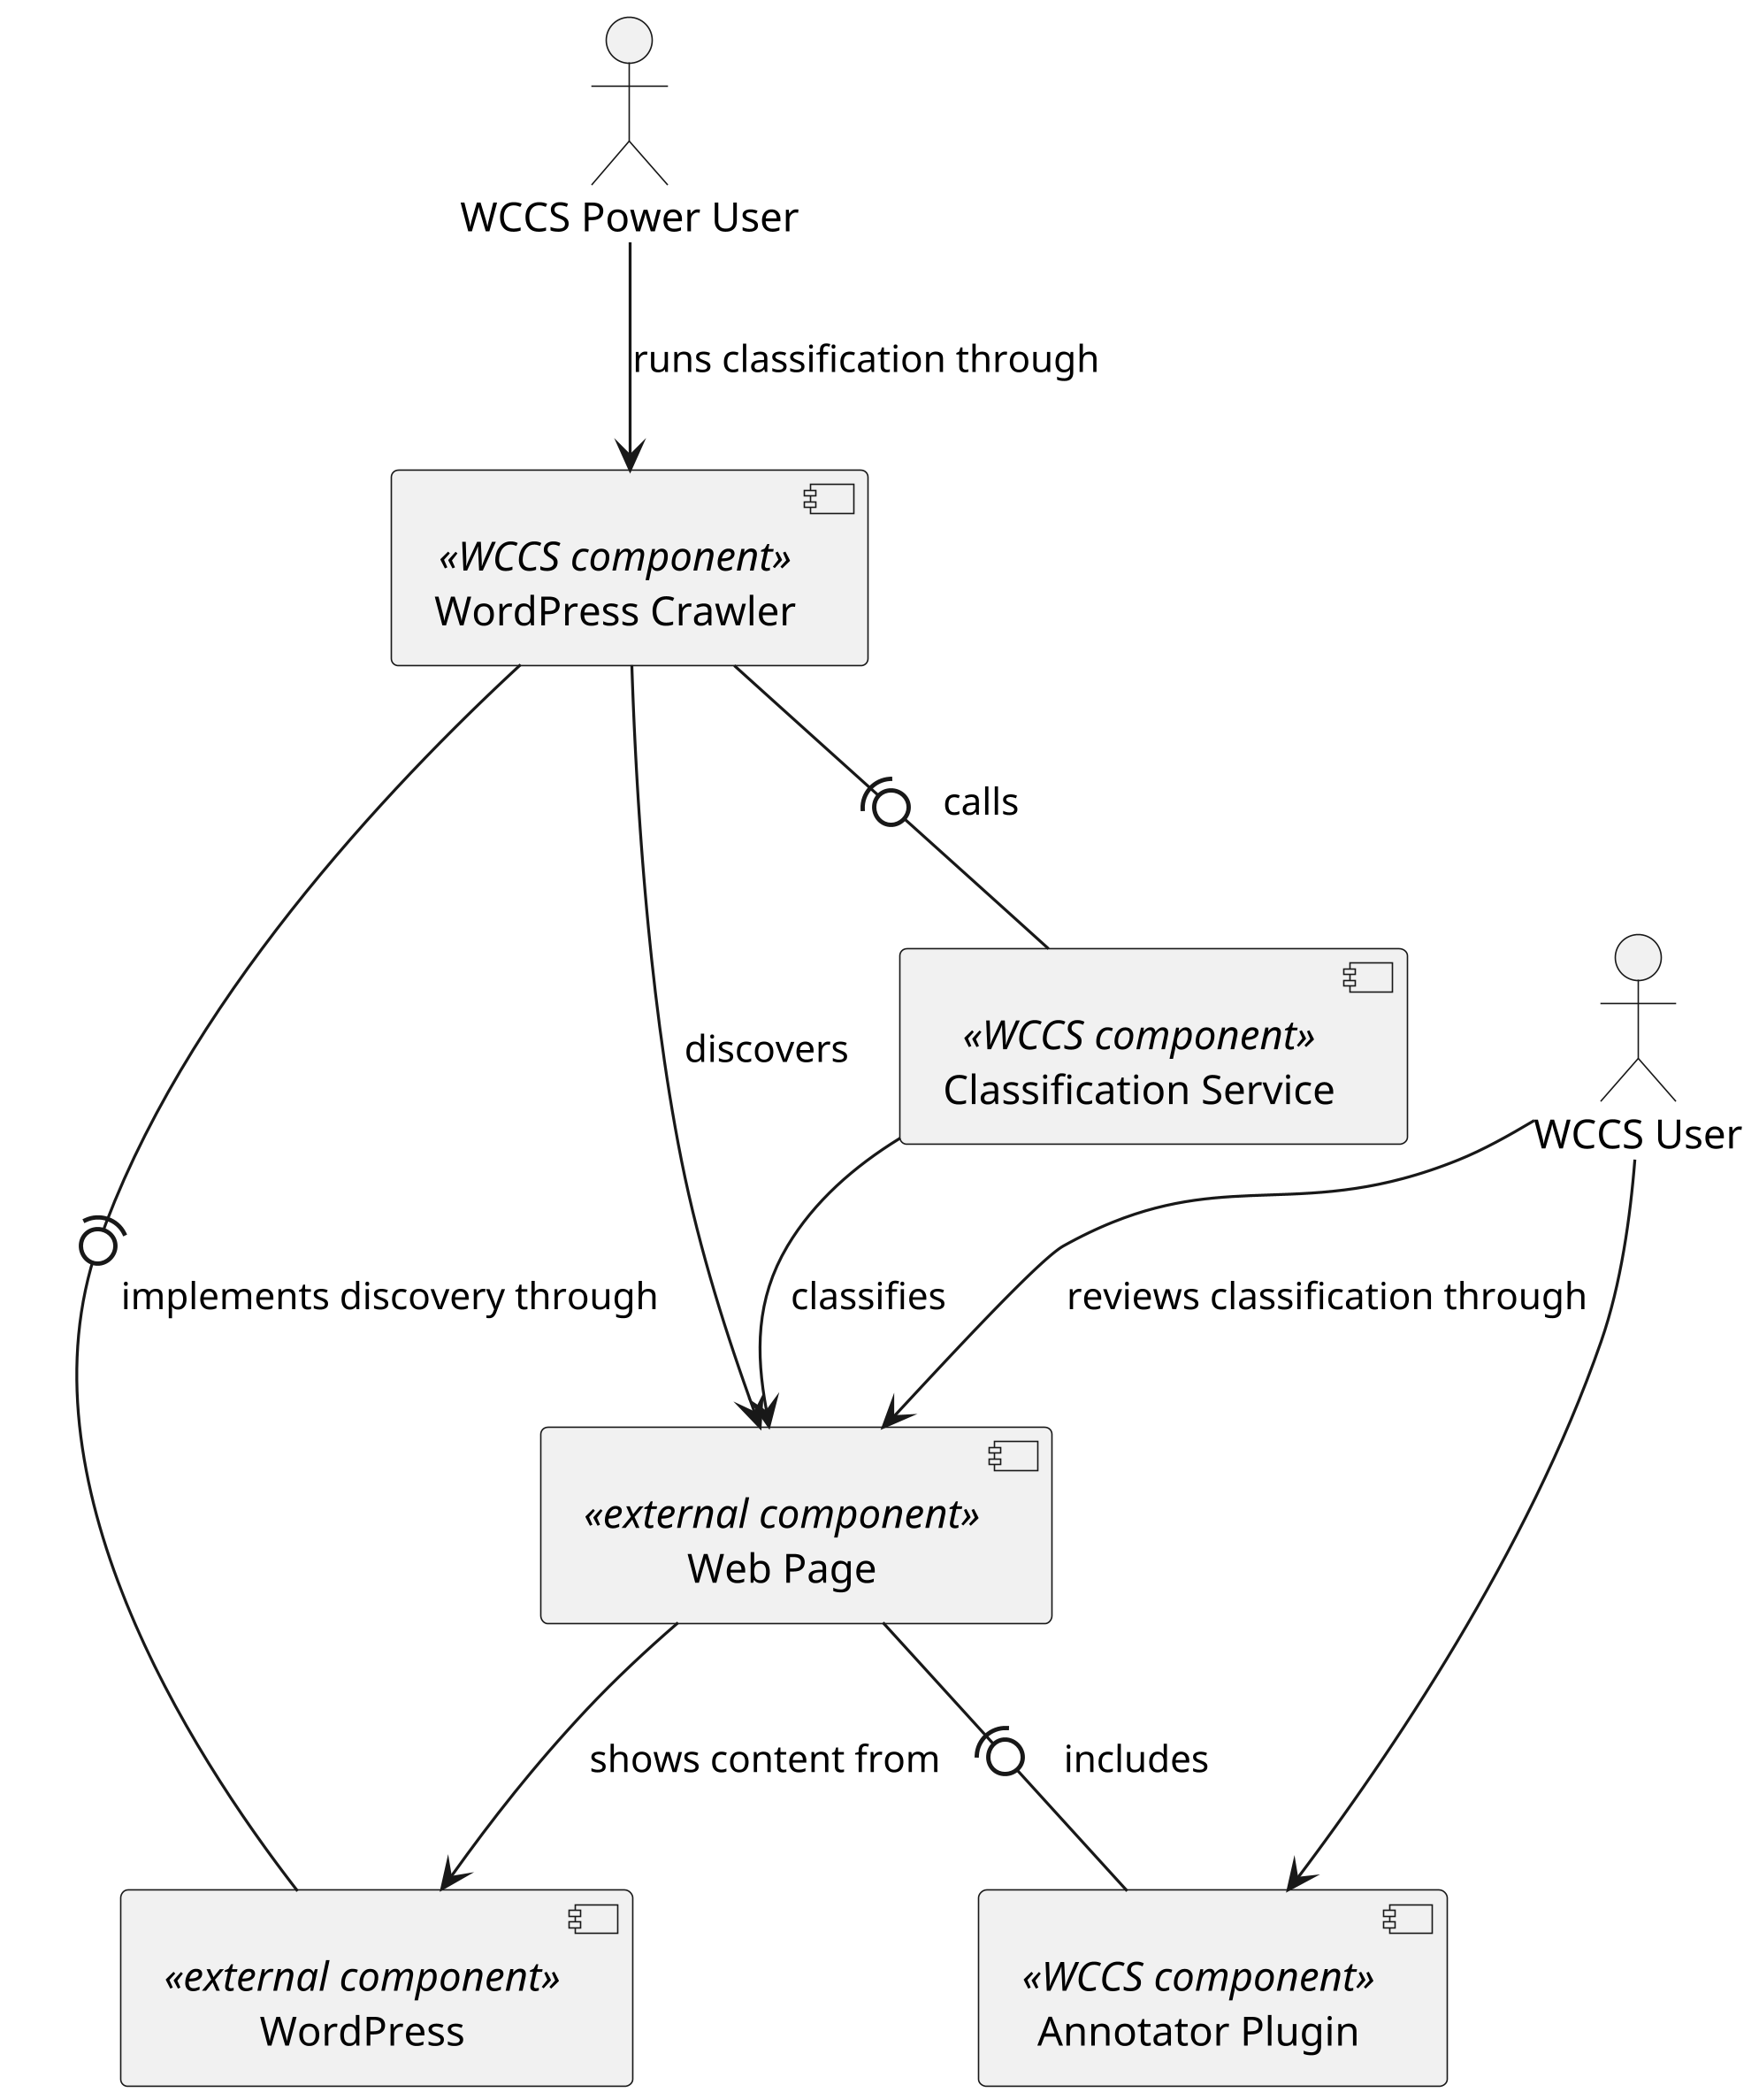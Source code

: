 @startuml
scale 3.25
skinparam componentStyle uml2

actor "WCCS Power User" as Admin
actor "WCCS User" as Reviewer

' External Components
[WordPress] <<external component>> as wordpress
[Web Page] <<external component>> as web_page

' WCCS Components
[Annotator Plugin] <<WCCS component>> as annotator_plugin
[Classification Service] <<WCCS component>> as classification_service
[WordPress Crawler] <<WCCS component>> as wp_crawler

Admin --> wp_crawler : runs classification through
'Beziehung zwischen Annotator Plugin und Classification Service bewusst weggelassen
classification_service --> web_page : classifies
Reviewer --> web_page : reviews classification through
Reviewer --> annotator_plugin
web_page --> wordpress : shows content from
web_page -(0- annotator_plugin : includes
wp_crawler -(0- classification_service : calls
wp_crawler --> web_page : discovers
wp_crawler -(0- wordpress : implements discovery through
@enduml